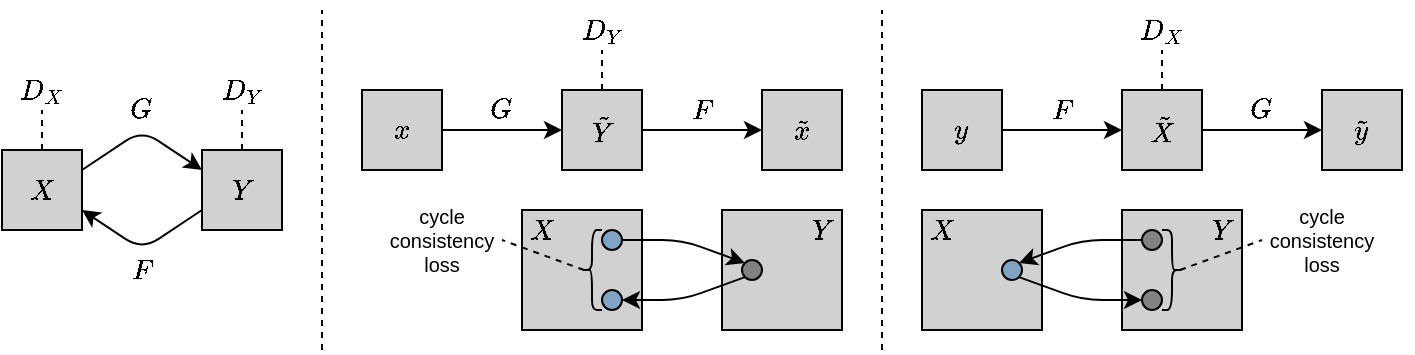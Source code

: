 <mxfile version="13.2.3" type="device"><diagram id="7I3kk8Egwnbq-Bz1UWNE" name="Page-1"><mxGraphModel dx="981" dy="574" grid="1" gridSize="10" guides="1" tooltips="1" connect="1" arrows="1" fold="1" page="1" pageScale="1" pageWidth="827" pageHeight="1169" math="1" shadow="0"><root><mxCell id="0"/><mxCell id="1" parent="0"/><mxCell id="c1HCbLM0aeHySF4JCG1u-32" value="" style="whiteSpace=wrap;html=1;aspect=fixed;fillColor=#D1D1D1;" vertex="1" parent="1"><mxGeometry x="410" y="140" width="60" height="60" as="geometry"/></mxCell><mxCell id="c1HCbLM0aeHySF4JCG1u-1" value="\(X\)" style="whiteSpace=wrap;html=1;aspect=fixed;fillColor=#D1D1D1;" vertex="1" parent="1"><mxGeometry x="50" y="110" width="40" height="40" as="geometry"/></mxCell><mxCell id="c1HCbLM0aeHySF4JCG1u-2" value="\(Y\)" style="whiteSpace=wrap;html=1;aspect=fixed;fillColor=#D1D1D1;" vertex="1" parent="1"><mxGeometry x="150" y="110" width="40" height="40" as="geometry"/></mxCell><mxCell id="c1HCbLM0aeHySF4JCG1u-3" value="" style="endArrow=classic;html=1;exitX=1;exitY=0.25;exitDx=0;exitDy=0;entryX=0;entryY=0.25;entryDx=0;entryDy=0;" edge="1" parent="1" source="c1HCbLM0aeHySF4JCG1u-1" target="c1HCbLM0aeHySF4JCG1u-2"><mxGeometry width="50" height="50" relative="1" as="geometry"><mxPoint x="90" y="110" as="sourcePoint"/><mxPoint x="140" y="60" as="targetPoint"/><Array as="points"><mxPoint x="120" y="100"/></Array></mxGeometry></mxCell><mxCell id="c1HCbLM0aeHySF4JCG1u-4" value="" style="endArrow=classic;html=1;exitX=0;exitY=0.75;exitDx=0;exitDy=0;entryX=1;entryY=0.75;entryDx=0;entryDy=0;" edge="1" parent="1" source="c1HCbLM0aeHySF4JCG1u-2" target="c1HCbLM0aeHySF4JCG1u-1"><mxGeometry width="50" height="50" relative="1" as="geometry"><mxPoint x="190" y="140" as="sourcePoint"/><mxPoint x="240" y="90" as="targetPoint"/><Array as="points"><mxPoint x="120" y="160"/></Array></mxGeometry></mxCell><mxCell id="c1HCbLM0aeHySF4JCG1u-5" value="\(G\)" style="text;html=1;strokeColor=none;fillColor=none;align=center;verticalAlign=middle;whiteSpace=wrap;rounded=0;" vertex="1" parent="1"><mxGeometry x="110" y="80" width="20" height="20" as="geometry"/></mxCell><mxCell id="c1HCbLM0aeHySF4JCG1u-6" value="\(F\)" style="text;html=1;strokeColor=none;fillColor=none;align=center;verticalAlign=middle;whiteSpace=wrap;rounded=0;" vertex="1" parent="1"><mxGeometry x="110" y="160" width="20" height="20" as="geometry"/></mxCell><mxCell id="c1HCbLM0aeHySF4JCG1u-7" value="\(D_X\)" style="text;html=1;strokeColor=none;fillColor=none;align=center;verticalAlign=middle;whiteSpace=wrap;rounded=0;" vertex="1" parent="1"><mxGeometry x="55" y="70" width="30" height="20" as="geometry"/></mxCell><mxCell id="c1HCbLM0aeHySF4JCG1u-8" value="\(D_Y\)" style="text;html=1;strokeColor=none;fillColor=none;align=center;verticalAlign=middle;whiteSpace=wrap;rounded=0;" vertex="1" parent="1"><mxGeometry x="155" y="70" width="30" height="20" as="geometry"/></mxCell><mxCell id="c1HCbLM0aeHySF4JCG1u-9" value="" style="endArrow=none;html=1;exitX=0.5;exitY=0;exitDx=0;exitDy=0;entryX=0.5;entryY=1;entryDx=0;entryDy=0;dashed=1;endFill=0;" edge="1" parent="1" source="c1HCbLM0aeHySF4JCG1u-1" target="c1HCbLM0aeHySF4JCG1u-7"><mxGeometry width="50" height="50" relative="1" as="geometry"><mxPoint x="130" y="130" as="sourcePoint"/><mxPoint x="180" y="80" as="targetPoint"/></mxGeometry></mxCell><mxCell id="c1HCbLM0aeHySF4JCG1u-10" value="" style="endArrow=none;html=1;exitX=0.5;exitY=0;exitDx=0;exitDy=0;entryX=0.5;entryY=1;entryDx=0;entryDy=0;dashed=1;endFill=0;" edge="1" parent="1" source="c1HCbLM0aeHySF4JCG1u-2" target="c1HCbLM0aeHySF4JCG1u-8"><mxGeometry width="50" height="50" relative="1" as="geometry"><mxPoint x="190" y="100" as="sourcePoint"/><mxPoint x="190" y="80" as="targetPoint"/></mxGeometry></mxCell><mxCell id="c1HCbLM0aeHySF4JCG1u-11" value="" style="endArrow=none;dashed=1;html=1;" edge="1" parent="1"><mxGeometry width="50" height="50" relative="1" as="geometry"><mxPoint x="210" y="210" as="sourcePoint"/><mxPoint x="210" y="40" as="targetPoint"/></mxGeometry></mxCell><mxCell id="c1HCbLM0aeHySF4JCG1u-12" value="\(x\)" style="whiteSpace=wrap;html=1;aspect=fixed;fillColor=#D1D1D1;" vertex="1" parent="1"><mxGeometry x="230" y="80" width="40" height="40" as="geometry"/></mxCell><mxCell id="c1HCbLM0aeHySF4JCG1u-16" style="edgeStyle=none;rounded=0;orthogonalLoop=1;jettySize=auto;html=1;exitX=1;exitY=0.5;exitDx=0;exitDy=0;entryX=0;entryY=0.5;entryDx=0;entryDy=0;endArrow=classic;endFill=1;" edge="1" parent="1" source="c1HCbLM0aeHySF4JCG1u-13" target="c1HCbLM0aeHySF4JCG1u-14"><mxGeometry relative="1" as="geometry"/></mxCell><mxCell id="c1HCbLM0aeHySF4JCG1u-21" style="edgeStyle=none;rounded=0;orthogonalLoop=1;jettySize=auto;html=1;exitX=0.5;exitY=0;exitDx=0;exitDy=0;entryX=0.5;entryY=1;entryDx=0;entryDy=0;endArrow=none;endFill=0;dashed=1;" edge="1" parent="1" source="c1HCbLM0aeHySF4JCG1u-13" target="c1HCbLM0aeHySF4JCG1u-20"><mxGeometry relative="1" as="geometry"/></mxCell><mxCell id="c1HCbLM0aeHySF4JCG1u-13" value="&lt;span&gt;\(\tilde{Y}\)&lt;/span&gt;" style="whiteSpace=wrap;html=1;aspect=fixed;fillColor=#D1D1D1;" vertex="1" parent="1"><mxGeometry x="330" y="80" width="40" height="40" as="geometry"/></mxCell><mxCell id="c1HCbLM0aeHySF4JCG1u-14" value="&lt;span&gt;\(\tilde{x}\)&lt;br&gt;&lt;/span&gt;" style="whiteSpace=wrap;html=1;aspect=fixed;fillColor=#D1D1D1;" vertex="1" parent="1"><mxGeometry x="430" y="80" width="40" height="40" as="geometry"/></mxCell><mxCell id="c1HCbLM0aeHySF4JCG1u-15" value="" style="endArrow=classic;html=1;exitX=1;exitY=0.5;exitDx=0;exitDy=0;entryX=0;entryY=0.5;entryDx=0;entryDy=0;" edge="1" parent="1" source="c1HCbLM0aeHySF4JCG1u-12" target="c1HCbLM0aeHySF4JCG1u-13"><mxGeometry width="50" height="50" relative="1" as="geometry"><mxPoint x="260" y="160" as="sourcePoint"/><mxPoint x="310" y="110" as="targetPoint"/></mxGeometry></mxCell><mxCell id="c1HCbLM0aeHySF4JCG1u-17" value="\(G\)" style="text;html=1;strokeColor=none;fillColor=none;align=center;verticalAlign=middle;whiteSpace=wrap;rounded=0;" vertex="1" parent="1"><mxGeometry x="290" y="80" width="20" height="20" as="geometry"/></mxCell><mxCell id="c1HCbLM0aeHySF4JCG1u-18" value="\(F\)" style="text;html=1;strokeColor=none;fillColor=none;align=center;verticalAlign=middle;whiteSpace=wrap;rounded=0;" vertex="1" parent="1"><mxGeometry x="390" y="80" width="20" height="20" as="geometry"/></mxCell><mxCell id="c1HCbLM0aeHySF4JCG1u-20" value="\(D_Y\)" style="text;html=1;strokeColor=none;fillColor=none;align=center;verticalAlign=middle;whiteSpace=wrap;rounded=0;" vertex="1" parent="1"><mxGeometry x="335" y="40" width="30" height="20" as="geometry"/></mxCell><mxCell id="c1HCbLM0aeHySF4JCG1u-22" value="" style="whiteSpace=wrap;html=1;aspect=fixed;fillColor=#D1D1D1;" vertex="1" parent="1"><mxGeometry x="310" y="140" width="60" height="60" as="geometry"/></mxCell><mxCell id="c1HCbLM0aeHySF4JCG1u-24" value="" style="ellipse;whiteSpace=wrap;html=1;aspect=fixed;fillColor=#81A4C4;" vertex="1" parent="1"><mxGeometry x="350" y="150" width="10" height="10" as="geometry"/></mxCell><mxCell id="c1HCbLM0aeHySF4JCG1u-25" value="" style="ellipse;whiteSpace=wrap;html=1;aspect=fixed;fillColor=#81A4C4;" vertex="1" parent="1"><mxGeometry x="350" y="180" width="10" height="10" as="geometry"/></mxCell><mxCell id="c1HCbLM0aeHySF4JCG1u-26" value="" style="ellipse;whiteSpace=wrap;html=1;aspect=fixed;fillColor=#828282;" vertex="1" parent="1"><mxGeometry x="420" y="165" width="10" height="10" as="geometry"/></mxCell><mxCell id="c1HCbLM0aeHySF4JCG1u-28" value="" style="endArrow=classic;html=1;exitX=1;exitY=0.5;exitDx=0;exitDy=0;entryX=0;entryY=0;entryDx=0;entryDy=0;" edge="1" parent="1" source="c1HCbLM0aeHySF4JCG1u-24" target="c1HCbLM0aeHySF4JCG1u-26"><mxGeometry width="50" height="50" relative="1" as="geometry"><mxPoint x="365" y="190" as="sourcePoint"/><mxPoint x="415" y="140" as="targetPoint"/><Array as="points"><mxPoint x="390" y="155"/></Array></mxGeometry></mxCell><mxCell id="c1HCbLM0aeHySF4JCG1u-29" value="" style="endArrow=classic;html=1;exitX=0;exitY=1;exitDx=0;exitDy=0;entryX=1;entryY=0.5;entryDx=0;entryDy=0;" edge="1" parent="1" source="c1HCbLM0aeHySF4JCG1u-26" target="c1HCbLM0aeHySF4JCG1u-25"><mxGeometry width="50" height="50" relative="1" as="geometry"><mxPoint x="340" y="170" as="sourcePoint"/><mxPoint x="390" y="120" as="targetPoint"/><Array as="points"><mxPoint x="390" y="185"/></Array></mxGeometry></mxCell><mxCell id="c1HCbLM0aeHySF4JCG1u-30" value="\(X\)" style="text;html=1;strokeColor=none;fillColor=none;align=center;verticalAlign=middle;whiteSpace=wrap;rounded=0;" vertex="1" parent="1"><mxGeometry x="310" y="140" width="20" height="20" as="geometry"/></mxCell><mxCell id="c1HCbLM0aeHySF4JCG1u-31" value="\(Y\)" style="text;html=1;strokeColor=none;fillColor=none;align=center;verticalAlign=middle;whiteSpace=wrap;rounded=0;" vertex="1" parent="1"><mxGeometry x="450" y="140" width="20" height="20" as="geometry"/></mxCell><mxCell id="c1HCbLM0aeHySF4JCG1u-35" style="rounded=0;orthogonalLoop=1;jettySize=auto;html=1;exitX=0.1;exitY=0.5;exitDx=0;exitDy=0;exitPerimeter=0;entryX=1;entryY=0.5;entryDx=0;entryDy=0;endArrow=none;endFill=0;fontSize=8;dashed=1;" edge="1" parent="1" source="c1HCbLM0aeHySF4JCG1u-33" target="c1HCbLM0aeHySF4JCG1u-34"><mxGeometry relative="1" as="geometry"/></mxCell><mxCell id="c1HCbLM0aeHySF4JCG1u-33" value="" style="shape=curlyBracket;whiteSpace=wrap;html=1;rounded=1;fillColor=#D1D1D1;" vertex="1" parent="1"><mxGeometry x="340" y="150" width="10" height="40" as="geometry"/></mxCell><mxCell id="c1HCbLM0aeHySF4JCG1u-34" value="cycle consistency loss" style="text;html=1;strokeColor=none;fillColor=none;align=center;verticalAlign=middle;whiteSpace=wrap;rounded=0;fontSize=10;" vertex="1" parent="1"><mxGeometry x="240" y="140" width="60" height="30" as="geometry"/></mxCell><mxCell id="c1HCbLM0aeHySF4JCG1u-36" value="" style="whiteSpace=wrap;html=1;aspect=fixed;fillColor=#D1D1D1;" vertex="1" parent="1"><mxGeometry x="610" y="140" width="60" height="60" as="geometry"/></mxCell><mxCell id="c1HCbLM0aeHySF4JCG1u-37" value="" style="endArrow=none;dashed=1;html=1;" edge="1" parent="1"><mxGeometry width="50" height="50" relative="1" as="geometry"><mxPoint x="490" y="210" as="sourcePoint"/><mxPoint x="490" y="40" as="targetPoint"/></mxGeometry></mxCell><mxCell id="c1HCbLM0aeHySF4JCG1u-38" value="\(y\)" style="whiteSpace=wrap;html=1;aspect=fixed;fillColor=#D1D1D1;" vertex="1" parent="1"><mxGeometry x="510" y="80" width="40" height="40" as="geometry"/></mxCell><mxCell id="c1HCbLM0aeHySF4JCG1u-39" style="edgeStyle=none;rounded=0;orthogonalLoop=1;jettySize=auto;html=1;exitX=1;exitY=0.5;exitDx=0;exitDy=0;entryX=0;entryY=0.5;entryDx=0;entryDy=0;endArrow=classic;endFill=1;" edge="1" parent="1" source="c1HCbLM0aeHySF4JCG1u-41" target="c1HCbLM0aeHySF4JCG1u-42"><mxGeometry relative="1" as="geometry"/></mxCell><mxCell id="c1HCbLM0aeHySF4JCG1u-40" style="edgeStyle=none;rounded=0;orthogonalLoop=1;jettySize=auto;html=1;exitX=0.5;exitY=0;exitDx=0;exitDy=0;entryX=0.5;entryY=1;entryDx=0;entryDy=0;endArrow=none;endFill=0;dashed=1;" edge="1" parent="1" source="c1HCbLM0aeHySF4JCG1u-41" target="c1HCbLM0aeHySF4JCG1u-46"><mxGeometry relative="1" as="geometry"/></mxCell><mxCell id="c1HCbLM0aeHySF4JCG1u-41" value="&lt;span&gt;\(\tilde{X}\)&lt;/span&gt;" style="whiteSpace=wrap;html=1;aspect=fixed;fillColor=#D1D1D1;" vertex="1" parent="1"><mxGeometry x="610" y="80" width="40" height="40" as="geometry"/></mxCell><mxCell id="c1HCbLM0aeHySF4JCG1u-42" value="&lt;span&gt;\(\tilde{y}\)&lt;br&gt;&lt;/span&gt;" style="whiteSpace=wrap;html=1;aspect=fixed;fillColor=#D1D1D1;" vertex="1" parent="1"><mxGeometry x="710" y="80" width="40" height="40" as="geometry"/></mxCell><mxCell id="c1HCbLM0aeHySF4JCG1u-43" value="" style="endArrow=classic;html=1;exitX=1;exitY=0.5;exitDx=0;exitDy=0;entryX=0;entryY=0.5;entryDx=0;entryDy=0;" edge="1" parent="1" source="c1HCbLM0aeHySF4JCG1u-38" target="c1HCbLM0aeHySF4JCG1u-41"><mxGeometry width="50" height="50" relative="1" as="geometry"><mxPoint x="540" y="160" as="sourcePoint"/><mxPoint x="590" y="110" as="targetPoint"/></mxGeometry></mxCell><mxCell id="c1HCbLM0aeHySF4JCG1u-44" value="\(F\)" style="text;html=1;strokeColor=none;fillColor=none;align=center;verticalAlign=middle;whiteSpace=wrap;rounded=0;" vertex="1" parent="1"><mxGeometry x="570" y="80" width="20" height="20" as="geometry"/></mxCell><mxCell id="c1HCbLM0aeHySF4JCG1u-45" value="\(G\)" style="text;html=1;strokeColor=none;fillColor=none;align=center;verticalAlign=middle;whiteSpace=wrap;rounded=0;" vertex="1" parent="1"><mxGeometry x="670" y="80" width="20" height="20" as="geometry"/></mxCell><mxCell id="c1HCbLM0aeHySF4JCG1u-46" value="\(D_X\)" style="text;html=1;strokeColor=none;fillColor=none;align=center;verticalAlign=middle;whiteSpace=wrap;rounded=0;" vertex="1" parent="1"><mxGeometry x="615" y="40" width="30" height="20" as="geometry"/></mxCell><mxCell id="c1HCbLM0aeHySF4JCG1u-47" value="" style="whiteSpace=wrap;html=1;aspect=fixed;fillColor=#D1D1D1;" vertex="1" parent="1"><mxGeometry x="510" y="140" width="60" height="60" as="geometry"/></mxCell><mxCell id="c1HCbLM0aeHySF4JCG1u-48" value="" style="ellipse;whiteSpace=wrap;html=1;aspect=fixed;fillColor=#81A4C4;" vertex="1" parent="1"><mxGeometry x="550" y="165" width="10" height="10" as="geometry"/></mxCell><mxCell id="c1HCbLM0aeHySF4JCG1u-50" value="" style="ellipse;whiteSpace=wrap;html=1;aspect=fixed;fillColor=#828282;" vertex="1" parent="1"><mxGeometry x="620" y="150" width="10" height="10" as="geometry"/></mxCell><mxCell id="c1HCbLM0aeHySF4JCG1u-53" value="\(X\)" style="text;html=1;strokeColor=none;fillColor=none;align=center;verticalAlign=middle;whiteSpace=wrap;rounded=0;" vertex="1" parent="1"><mxGeometry x="510" y="140" width="20" height="20" as="geometry"/></mxCell><mxCell id="c1HCbLM0aeHySF4JCG1u-54" value="\(Y\)" style="text;html=1;strokeColor=none;fillColor=none;align=center;verticalAlign=middle;whiteSpace=wrap;rounded=0;" vertex="1" parent="1"><mxGeometry x="650" y="140" width="20" height="20" as="geometry"/></mxCell><mxCell id="c1HCbLM0aeHySF4JCG1u-55" style="rounded=0;orthogonalLoop=1;jettySize=auto;html=1;exitX=0.1;exitY=0.5;exitDx=0;exitDy=0;exitPerimeter=0;endArrow=none;endFill=0;fontSize=8;dashed=1;entryX=0;entryY=0.5;entryDx=0;entryDy=0;" edge="1" parent="1" source="c1HCbLM0aeHySF4JCG1u-56" target="c1HCbLM0aeHySF4JCG1u-57"><mxGeometry relative="1" as="geometry"><mxPoint x="690" y="200" as="targetPoint"/></mxGeometry></mxCell><mxCell id="c1HCbLM0aeHySF4JCG1u-56" value="" style="shape=curlyBracket;whiteSpace=wrap;html=1;rounded=1;fillColor=#D1D1D1;direction=west;" vertex="1" parent="1"><mxGeometry x="630" y="150" width="10" height="40" as="geometry"/></mxCell><mxCell id="c1HCbLM0aeHySF4JCG1u-57" value="cycle consistency loss" style="text;html=1;strokeColor=none;fillColor=none;align=center;verticalAlign=middle;whiteSpace=wrap;rounded=0;fontSize=10;" vertex="1" parent="1"><mxGeometry x="680" y="140" width="60" height="30" as="geometry"/></mxCell><mxCell id="c1HCbLM0aeHySF4JCG1u-58" value="" style="ellipse;whiteSpace=wrap;html=1;aspect=fixed;fillColor=#828282;" vertex="1" parent="1"><mxGeometry x="620" y="180" width="10" height="10" as="geometry"/></mxCell><mxCell id="c1HCbLM0aeHySF4JCG1u-59" value="" style="endArrow=classic;html=1;fontSize=10;exitX=0;exitY=0.5;exitDx=0;exitDy=0;entryX=1;entryY=0;entryDx=0;entryDy=0;" edge="1" parent="1" source="c1HCbLM0aeHySF4JCG1u-50" target="c1HCbLM0aeHySF4JCG1u-48"><mxGeometry width="50" height="50" relative="1" as="geometry"><mxPoint x="560" y="190" as="sourcePoint"/><mxPoint x="610" y="140" as="targetPoint"/><Array as="points"><mxPoint x="590" y="155"/></Array></mxGeometry></mxCell><mxCell id="c1HCbLM0aeHySF4JCG1u-60" value="" style="endArrow=classic;html=1;fontSize=10;exitX=1;exitY=1;exitDx=0;exitDy=0;entryX=0;entryY=0.5;entryDx=0;entryDy=0;" edge="1" parent="1" source="c1HCbLM0aeHySF4JCG1u-48" target="c1HCbLM0aeHySF4JCG1u-58"><mxGeometry width="50" height="50" relative="1" as="geometry"><mxPoint x="560" y="190" as="sourcePoint"/><mxPoint x="610" y="140" as="targetPoint"/><Array as="points"><mxPoint x="590" y="185"/></Array></mxGeometry></mxCell></root></mxGraphModel></diagram></mxfile>